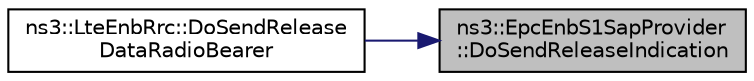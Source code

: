 digraph "ns3::EpcEnbS1SapProvider::DoSendReleaseIndication"
{
 // LATEX_PDF_SIZE
  edge [fontname="Helvetica",fontsize="10",labelfontname="Helvetica",labelfontsize="10"];
  node [fontname="Helvetica",fontsize="10",shape=record];
  rankdir="RL";
  Node1 [label="ns3::EpcEnbS1SapProvider\l::DoSendReleaseIndication",height=0.2,width=0.4,color="black", fillcolor="grey75", style="filled", fontcolor="black",tooltip="Triggers epc-enb-application to send ERAB Release Indication message towards MME."];
  Node1 -> Node2 [dir="back",color="midnightblue",fontsize="10",style="solid",fontname="Helvetica"];
  Node2 [label="ns3::LteEnbRrc::DoSendRelease\lDataRadioBearer",height=0.2,width=0.4,color="black", fillcolor="white", style="filled",URL="$classns3_1_1_lte_enb_rrc.html#a19a585bb51e164c158770b853af00129",tooltip="This function acts as an interface to trigger Release indication messages towards eNB and EPC."];
}
